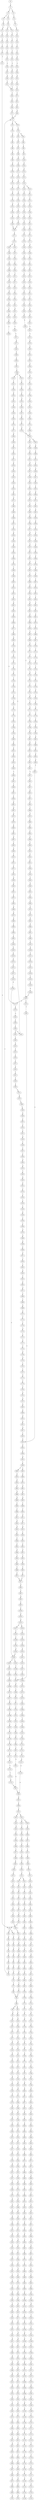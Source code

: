 strict digraph  {
	S0 -> S1 [ label = C ];
	S1 -> S2 [ label = A ];
	S1 -> S3 [ label = C ];
	S2 -> S4 [ label = C ];
	S3 -> S5 [ label = C ];
	S3 -> S6 [ label = G ];
	S4 -> S7 [ label = G ];
	S5 -> S8 [ label = T ];
	S6 -> S9 [ label = A ];
	S7 -> S10 [ label = C ];
	S8 -> S11 [ label = G ];
	S9 -> S12 [ label = A ];
	S9 -> S13 [ label = G ];
	S10 -> S14 [ label = T ];
	S11 -> S15 [ label = T ];
	S12 -> S16 [ label = T ];
	S13 -> S17 [ label = T ];
	S14 -> S18 [ label = C ];
	S15 -> S19 [ label = C ];
	S16 -> S20 [ label = C ];
	S17 -> S21 [ label = C ];
	S18 -> S22 [ label = C ];
	S19 -> S23 [ label = C ];
	S20 -> S24 [ label = C ];
	S21 -> S25 [ label = C ];
	S22 -> S26 [ label = T ];
	S23 -> S27 [ label = T ];
	S24 -> S28 [ label = T ];
	S25 -> S29 [ label = T ];
	S26 -> S30 [ label = A ];
	S27 -> S31 [ label = T ];
	S28 -> S32 [ label = C ];
	S29 -> S33 [ label = C ];
	S30 -> S34 [ label = G ];
	S31 -> S35 [ label = G ];
	S32 -> S36 [ label = G ];
	S33 -> S37 [ label = G ];
	S34 -> S38 [ label = A ];
	S35 -> S39 [ label = A ];
	S35 -> S40 [ label = T ];
	S36 -> S41 [ label = A ];
	S37 -> S42 [ label = A ];
	S38 -> S43 [ label = A ];
	S39 -> S44 [ label = A ];
	S40 -> S45 [ label = A ];
	S41 -> S46 [ label = A ];
	S42 -> S47 [ label = A ];
	S43 -> S48 [ label = C ];
	S44 -> S49 [ label = C ];
	S45 -> S50 [ label = G ];
	S46 -> S51 [ label = C ];
	S47 -> S52 [ label = C ];
	S48 -> S53 [ label = T ];
	S49 -> S54 [ label = T ];
	S50 -> S55 [ label = G ];
	S51 -> S56 [ label = T ];
	S52 -> S56 [ label = T ];
	S53 -> S57 [ label = T ];
	S54 -> S58 [ label = T ];
	S55 -> S59 [ label = A ];
	S56 -> S60 [ label = T ];
	S57 -> S61 [ label = C ];
	S58 -> S62 [ label = C ];
	S59 -> S63 [ label = G ];
	S60 -> S64 [ label = C ];
	S61 -> S65 [ label = A ];
	S62 -> S66 [ label = A ];
	S63 -> S67 [ label = A ];
	S64 -> S68 [ label = A ];
	S65 -> S69 [ label = A ];
	S66 -> S70 [ label = A ];
	S67 -> S71 [ label = G ];
	S68 -> S72 [ label = A ];
	S69 -> S73 [ label = C ];
	S70 -> S73 [ label = C ];
	S71 -> S74 [ label = G ];
	S72 -> S73 [ label = C ];
	S73 -> S75 [ label = C ];
	S73 -> S76 [ label = T ];
	S74 -> S77 [ label = T ];
	S75 -> S78 [ label = G ];
	S76 -> S79 [ label = G ];
	S77 -> S80 [ label = C ];
	S78 -> S81 [ label = G ];
	S79 -> S82 [ label = G ];
	S79 -> S83 [ label = C ];
	S80 -> S84 [ label = C ];
	S81 -> S85 [ label = C ];
	S82 -> S86 [ label = C ];
	S83 -> S87 [ label = C ];
	S84 -> S88 [ label = C ];
	S85 -> S89 [ label = C ];
	S86 -> S90 [ label = C ];
	S87 -> S91 [ label = C ];
	S88 -> S92 [ label = A ];
	S88 -> S93 [ label = G ];
	S89 -> S94 [ label = C ];
	S90 -> S95 [ label = C ];
	S91 -> S96 [ label = T ];
	S92 -> S97 [ label = G ];
	S93 -> S98 [ label = G ];
	S94 -> S99 [ label = A ];
	S95 -> S100 [ label = A ];
	S96 -> S101 [ label = A ];
	S97 -> S102 [ label = A ];
	S98 -> S103 [ label = A ];
	S99 -> S104 [ label = G ];
	S100 -> S105 [ label = G ];
	S101 -> S106 [ label = G ];
	S102 -> S107 [ label = G ];
	S103 -> S108 [ label = G ];
	S104 -> S109 [ label = T ];
	S105 -> S110 [ label = G ];
	S106 -> S111 [ label = G ];
	S107 -> S112 [ label = C ];
	S108 -> S113 [ label = G ];
	S109 -> S114 [ label = T ];
	S110 -> S115 [ label = T ];
	S111 -> S116 [ label = T ];
	S112 -> S117 [ label = C ];
	S113 -> S118 [ label = C ];
	S114 -> S119 [ label = G ];
	S115 -> S120 [ label = G ];
	S116 -> S121 [ label = G ];
	S117 -> S122 [ label = A ];
	S118 -> S123 [ label = G ];
	S119 -> S124 [ label = T ];
	S120 -> S125 [ label = C ];
	S120 -> S126 [ label = G ];
	S121 -> S127 [ label = T ];
	S122 -> S128 [ label = C ];
	S123 -> S129 [ label = T ];
	S124 -> S130 [ label = G ];
	S125 -> S131 [ label = G ];
	S126 -> S132 [ label = G ];
	S127 -> S133 [ label = G ];
	S128 -> S134 [ label = G ];
	S129 -> S135 [ label = G ];
	S130 -> S136 [ label = C ];
	S131 -> S137 [ label = C ];
	S132 -> S138 [ label = C ];
	S133 -> S139 [ label = C ];
	S134 -> S140 [ label = G ];
	S135 -> S141 [ label = G ];
	S136 -> S142 [ label = G ];
	S137 -> S143 [ label = G ];
	S138 -> S144 [ label = T ];
	S139 -> S145 [ label = G ];
	S140 -> S146 [ label = T ];
	S141 -> S147 [ label = T ];
	S142 -> S148 [ label = T ];
	S143 -> S149 [ label = T ];
	S144 -> S150 [ label = T ];
	S145 -> S151 [ label = T ];
	S146 -> S152 [ label = T ];
	S147 -> S153 [ label = A ];
	S148 -> S154 [ label = C ];
	S149 -> S155 [ label = C ];
	S150 -> S156 [ label = C ];
	S151 -> S157 [ label = C ];
	S152 -> S158 [ label = A ];
	S153 -> S159 [ label = T ];
	S154 -> S160 [ label = G ];
	S155 -> S161 [ label = G ];
	S156 -> S162 [ label = G ];
	S157 -> S163 [ label = G ];
	S158 -> S164 [ label = C ];
	S159 -> S165 [ label = G ];
	S160 -> S166 [ label = A ];
	S161 -> S167 [ label = T ];
	S162 -> S168 [ label = A ];
	S163 -> S166 [ label = A ];
	S164 -> S169 [ label = T ];
	S165 -> S170 [ label = A ];
	S166 -> S171 [ label = A ];
	S167 -> S172 [ label = G ];
	S168 -> S173 [ label = A ];
	S169 -> S174 [ label = G ];
	S170 -> S175 [ label = G ];
	S171 -> S176 [ label = C ];
	S172 -> S177 [ label = C ];
	S173 -> S178 [ label = C ];
	S174 -> S179 [ label = C ];
	S175 -> S180 [ label = C ];
	S176 -> S181 [ label = C ];
	S176 -> S182 [ label = A ];
	S177 -> S183 [ label = A ];
	S178 -> S184 [ label = A ];
	S179 -> S185 [ label = A ];
	S180 -> S186 [ label = G ];
	S181 -> S187 [ label = T ];
	S182 -> S188 [ label = C ];
	S183 -> S189 [ label = T ];
	S184 -> S190 [ label = C ];
	S185 -> S191 [ label = G ];
	S186 -> S192 [ label = G ];
	S187 -> S193 [ label = T ];
	S188 -> S194 [ label = C ];
	S189 -> S195 [ label = C ];
	S190 -> S196 [ label = G ];
	S191 -> S197 [ label = A ];
	S192 -> S198 [ label = T ];
	S193 -> S199 [ label = C ];
	S194 -> S200 [ label = C ];
	S195 -> S201 [ label = C ];
	S196 -> S202 [ label = C ];
	S197 -> S203 [ label = C ];
	S198 -> S204 [ label = C ];
	S199 -> S205 [ label = G ];
	S200 -> S206 [ label = G ];
	S201 -> S207 [ label = G ];
	S202 -> S208 [ label = G ];
	S203 -> S209 [ label = G ];
	S204 -> S210 [ label = G ];
	S205 -> S211 [ label = T ];
	S206 -> S212 [ label = T ];
	S207 -> S213 [ label = C ];
	S208 -> S214 [ label = C ];
	S209 -> S215 [ label = G ];
	S210 -> S216 [ label = C ];
	S211 -> S217 [ label = A ];
	S212 -> S218 [ label = A ];
	S213 -> S219 [ label = A ];
	S214 -> S220 [ label = A ];
	S215 -> S221 [ label = A ];
	S216 -> S222 [ label = A ];
	S217 -> S223 [ label = C ];
	S218 -> S224 [ label = C ];
	S219 -> S225 [ label = C ];
	S220 -> S226 [ label = C ];
	S221 -> S227 [ label = C ];
	S222 -> S228 [ label = C ];
	S223 -> S229 [ label = T ];
	S224 -> S230 [ label = G ];
	S225 -> S231 [ label = G ];
	S226 -> S232 [ label = G ];
	S227 -> S233 [ label = A ];
	S228 -> S234 [ label = G ];
	S229 -> S235 [ label = T ];
	S230 -> S236 [ label = T ];
	S231 -> S237 [ label = T ];
	S232 -> S238 [ label = T ];
	S233 -> S239 [ label = C ];
	S234 -> S240 [ label = C ];
	S235 -> S241 [ label = C ];
	S236 -> S242 [ label = C ];
	S237 -> S243 [ label = C ];
	S238 -> S244 [ label = C ];
	S239 -> S245 [ label = A ];
	S240 -> S246 [ label = G ];
	S241 -> S247 [ label = A ];
	S242 -> S248 [ label = C ];
	S243 -> S249 [ label = G ];
	S244 -> S250 [ label = C ];
	S245 -> S251 [ label = C ];
	S246 -> S252 [ label = C ];
	S247 -> S253 [ label = A ];
	S248 -> S254 [ label = A ];
	S249 -> S255 [ label = A ];
	S250 -> S256 [ label = A ];
	S251 -> S257 [ label = C ];
	S252 -> S258 [ label = G ];
	S253 -> S259 [ label = G ];
	S254 -> S260 [ label = G ];
	S255 -> S261 [ label = G ];
	S256 -> S262 [ label = G ];
	S257 -> S263 [ label = T ];
	S258 -> S264 [ label = G ];
	S259 -> S265 [ label = C ];
	S260 -> S266 [ label = C ];
	S261 -> S267 [ label = C ];
	S262 -> S268 [ label = C ];
	S263 -> S269 [ label = C ];
	S264 -> S270 [ label = C ];
	S265 -> S271 [ label = G ];
	S266 -> S272 [ label = G ];
	S267 -> S273 [ label = G ];
	S268 -> S274 [ label = T ];
	S268 -> S272 [ label = G ];
	S269 -> S275 [ label = T ];
	S270 -> S276 [ label = T ];
	S271 -> S277 [ label = A ];
	S272 -> S278 [ label = A ];
	S273 -> S279 [ label = A ];
	S274 -> S280 [ label = T ];
	S275 -> S281 [ label = A ];
	S276 -> S282 [ label = G ];
	S277 -> S283 [ label = G ];
	S278 -> S284 [ label = G ];
	S279 -> S285 [ label = G ];
	S280 -> S286 [ label = C ];
	S281 -> S287 [ label = G ];
	S282 -> S288 [ label = G ];
	S283 -> S289 [ label = T ];
	S284 -> S290 [ label = T ];
	S285 -> S291 [ label = T ];
	S286 -> S292 [ label = A ];
	S287 -> S293 [ label = A ];
	S288 -> S294 [ label = A ];
	S289 -> S295 [ label = C ];
	S290 -> S296 [ label = C ];
	S291 -> S297 [ label = C ];
	S292 -> S298 [ label = C ];
	S293 -> S299 [ label = A ];
	S294 -> S300 [ label = A ];
	S295 -> S301 [ label = C ];
	S296 -> S302 [ label = C ];
	S296 -> S303 [ label = T ];
	S297 -> S304 [ label = G ];
	S298 -> S305 [ label = G ];
	S299 -> S306 [ label = C ];
	S300 -> S307 [ label = T ];
	S301 -> S308 [ label = C ];
	S302 -> S308 [ label = C ];
	S303 -> S309 [ label = C ];
	S304 -> S310 [ label = A ];
	S305 -> S311 [ label = C ];
	S306 -> S312 [ label = G ];
	S307 -> S313 [ label = G ];
	S308 -> S314 [ label = T ];
	S308 -> S315 [ label = G ];
	S309 -> S316 [ label = G ];
	S310 -> S317 [ label = A ];
	S311 -> S318 [ label = C ];
	S312 -> S319 [ label = A ];
	S313 -> S320 [ label = G ];
	S314 -> S321 [ label = C ];
	S315 -> S322 [ label = C ];
	S316 -> S323 [ label = T ];
	S317 -> S324 [ label = C ];
	S318 -> S325 [ label = C ];
	S319 -> S326 [ label = G ];
	S320 -> S327 [ label = G ];
	S321 -> S328 [ label = C ];
	S322 -> S329 [ label = C ];
	S323 -> S330 [ label = C ];
	S324 -> S331 [ label = C ];
	S325 -> S332 [ label = T ];
	S326 -> S333 [ label = G ];
	S327 -> S334 [ label = G ];
	S328 -> S335 [ label = G ];
	S329 -> S336 [ label = T ];
	S330 -> S337 [ label = T ];
	S331 -> S338 [ label = T ];
	S332 -> S339 [ label = T ];
	S333 -> S340 [ label = T ];
	S334 -> S341 [ label = T ];
	S335 -> S342 [ label = G ];
	S336 -> S343 [ label = G ];
	S337 -> S344 [ label = G ];
	S338 -> S345 [ label = G ];
	S339 -> S346 [ label = C ];
	S340 -> S347 [ label = G ];
	S341 -> S348 [ label = C ];
	S342 -> S349 [ label = T ];
	S343 -> S350 [ label = T ];
	S344 -> S351 [ label = T ];
	S345 -> S352 [ label = T ];
	S346 -> S353 [ label = A ];
	S347 -> S354 [ label = T ];
	S348 -> S355 [ label = C ];
	S349 -> S356 [ label = C ];
	S350 -> S357 [ label = C ];
	S351 -> S358 [ label = T ];
	S352 -> S359 [ label = C ];
	S353 -> S360 [ label = T ];
	S354 -> S361 [ label = C ];
	S355 -> S362 [ label = G ];
	S356 -> S363 [ label = T ];
	S357 -> S364 [ label = G ];
	S358 -> S365 [ label = C ];
	S359 -> S366 [ label = G ];
	S360 -> S367 [ label = C ];
	S361 -> S368 [ label = C ];
	S362 -> S369 [ label = C ];
	S363 -> S370 [ label = G ];
	S364 -> S371 [ label = C ];
	S365 -> S372 [ label = C ];
	S366 -> S373 [ label = C ];
	S367 -> S374 [ label = C ];
	S368 -> S375 [ label = C ];
	S369 -> S376 [ label = C ];
	S370 -> S377 [ label = G ];
	S371 -> S378 [ label = G ];
	S372 -> S379 [ label = G ];
	S373 -> S380 [ label = G ];
	S374 -> S381 [ label = A ];
	S375 -> S382 [ label = T ];
	S376 -> S383 [ label = G ];
	S377 -> S384 [ label = A ];
	S378 -> S385 [ label = C ];
	S379 -> S386 [ label = T ];
	S380 -> S385 [ label = C ];
	S381 -> S387 [ label = G ];
	S382 -> S388 [ label = G ];
	S383 -> S389 [ label = G ];
	S384 -> S390 [ label = G ];
	S385 -> S391 [ label = G ];
	S385 -> S392 [ label = A ];
	S386 -> S393 [ label = G ];
	S387 -> S394 [ label = A ];
	S388 -> S395 [ label = T ];
	S389 -> S396 [ label = A ];
	S390 -> S397 [ label = G ];
	S391 -> S398 [ label = A ];
	S392 -> S399 [ label = A ];
	S393 -> S400 [ label = G ];
	S394 -> S401 [ label = A ];
	S395 -> S402 [ label = C ];
	S396 -> S403 [ label = A ];
	S397 -> S404 [ label = G ];
	S398 -> S405 [ label = G ];
	S399 -> S406 [ label = C ];
	S400 -> S407 [ label = C ];
	S401 -> S408 [ label = C ];
	S402 -> S409 [ label = C ];
	S403 -> S410 [ label = C ];
	S404 -> S411 [ label = T ];
	S405 -> S412 [ label = C ];
	S406 -> S413 [ label = C ];
	S407 -> S414 [ label = C ];
	S408 -> S415 [ label = C ];
	S409 -> S416 [ label = T ];
	S410 -> S417 [ label = T ];
	S411 -> S418 [ label = G ];
	S412 -> S419 [ label = A ];
	S413 -> S420 [ label = C ];
	S414 -> S421 [ label = C ];
	S415 -> S422 [ label = A ];
	S415 -> S423 [ label = G ];
	S416 -> S424 [ label = A ];
	S417 -> S425 [ label = G ];
	S418 -> S426 [ label = T ];
	S419 -> S427 [ label = G ];
	S420 -> S428 [ label = G ];
	S421 -> S429 [ label = G ];
	S422 -> S430 [ label = G ];
	S422 -> S431 [ label = C ];
	S423 -> S432 [ label = G ];
	S424 -> S433 [ label = C ];
	S425 -> S434 [ label = C ];
	S426 -> S435 [ label = T ];
	S427 -> S436 [ label = T ];
	S428 -> S437 [ label = T ];
	S429 -> S438 [ label = T ];
	S430 -> S439 [ label = A ];
	S431 -> S440 [ label = C ];
	S432 -> S441 [ label = A ];
	S433 -> S442 [ label = T ];
	S434 -> S443 [ label = A ];
	S435 -> S444 [ label = C ];
	S436 -> S445 [ label = G ];
	S437 -> S446 [ label = A ];
	S438 -> S447 [ label = C ];
	S439 -> S448 [ label = C ];
	S440 -> S449 [ label = A ];
	S441 -> S450 [ label = C ];
	S442 -> S451 [ label = A ];
	S443 -> S452 [ label = A ];
	S444 -> S453 [ label = C ];
	S445 -> S454 [ label = C ];
	S446 -> S455 [ label = C ];
	S447 -> S456 [ label = C ];
	S448 -> S457 [ label = T ];
	S449 -> S458 [ label = C ];
	S450 -> S459 [ label = G ];
	S451 -> S460 [ label = C ];
	S452 -> S461 [ label = C ];
	S453 -> S462 [ label = A ];
	S454 -> S463 [ label = A ];
	S455 -> S464 [ label = A ];
	S456 -> S465 [ label = A ];
	S457 -> S466 [ label = C ];
	S458 -> S467 [ label = C ];
	S459 -> S468 [ label = C ];
	S460 -> S469 [ label = C ];
	S461 -> S470 [ label = C ];
	S462 -> S471 [ label = G ];
	S463 -> S472 [ label = A ];
	S464 -> S473 [ label = G ];
	S465 -> S474 [ label = G ];
	S466 -> S475 [ label = C ];
	S467 -> S476 [ label = C ];
	S468 -> S477 [ label = C ];
	S469 -> S478 [ label = A ];
	S470 -> S479 [ label = A ];
	S471 -> S480 [ label = C ];
	S472 -> S481 [ label = C ];
	S473 -> S482 [ label = C ];
	S474 -> S483 [ label = T ];
	S475 -> S484 [ label = C ];
	S476 -> S485 [ label = C ];
	S477 -> S486 [ label = C ];
	S478 -> S487 [ label = G ];
	S479 -> S488 [ label = G ];
	S480 -> S489 [ label = A ];
	S481 -> S490 [ label = A ];
	S482 -> S491 [ label = A ];
	S483 -> S492 [ label = A ];
	S484 -> S493 [ label = A ];
	S485 -> S494 [ label = T ];
	S486 -> S495 [ label = A ];
	S487 -> S496 [ label = G ];
	S488 -> S497 [ label = A ];
	S489 -> S498 [ label = G ];
	S490 -> S499 [ label = G ];
	S491 -> S500 [ label = G ];
	S492 -> S501 [ label = G ];
	S493 -> S502 [ label = T ];
	S494 -> S503 [ label = T ];
	S495 -> S504 [ label = T ];
	S496 -> S505 [ label = A ];
	S497 -> S506 [ label = A ];
	S498 -> S507 [ label = A ];
	S499 -> S508 [ label = C ];
	S500 -> S509 [ label = G ];
	S501 -> S510 [ label = C ];
	S502 -> S511 [ label = C ];
	S503 -> S512 [ label = C ];
	S504 -> S513 [ label = C ];
	S505 -> S514 [ label = G ];
	S506 -> S515 [ label = C ];
	S507 -> S516 [ label = T ];
	S508 -> S517 [ label = T ];
	S509 -> S518 [ label = T ];
	S510 -> S519 [ label = T ];
	S511 -> S520 [ label = T ];
	S512 -> S521 [ label = C ];
	S512 -> S522 [ label = G ];
	S513 -> S523 [ label = G ];
	S514 -> S524 [ label = A ];
	S515 -> S525 [ label = A ];
	S516 -> S526 [ label = A ];
	S517 -> S527 [ label = A ];
	S518 -> S528 [ label = G ];
	S519 -> S529 [ label = C ];
	S520 -> S530 [ label = G ];
	S521 -> S531 [ label = T ];
	S522 -> S532 [ label = A ];
	S523 -> S533 [ label = T ];
	S524 -> S534 [ label = G ];
	S525 -> S535 [ label = G ];
	S526 -> S536 [ label = A ];
	S527 -> S537 [ label = C ];
	S528 -> S538 [ label = C ];
	S529 -> S539 [ label = C ];
	S530 -> S540 [ label = C ];
	S531 -> S541 [ label = G ];
	S532 -> S542 [ label = T ];
	S533 -> S543 [ label = C ];
	S534 -> S544 [ label = T ];
	S535 -> S545 [ label = C ];
	S536 -> S546 [ label = A ];
	S537 -> S547 [ label = G ];
	S538 -> S548 [ label = A ];
	S539 -> S549 [ label = A ];
	S540 -> S550 [ label = C ];
	S541 -> S551 [ label = T ];
	S542 -> S552 [ label = C ];
	S543 -> S553 [ label = C ];
	S544 -> S554 [ label = C ];
	S545 -> S555 [ label = C ];
	S546 -> S556 [ label = A ];
	S547 -> S557 [ label = A ];
	S548 -> S558 [ label = C ];
	S549 -> S559 [ label = C ];
	S550 -> S560 [ label = A ];
	S551 -> S561 [ label = C ];
	S552 -> S562 [ label = G ];
	S553 -> S563 [ label = T ];
	S554 -> S564 [ label = A ];
	S555 -> S565 [ label = G ];
	S556 -> S566 [ label = A ];
	S557 -> S567 [ label = G ];
	S558 -> S568 [ label = G ];
	S559 -> S569 [ label = C ];
	S560 -> S570 [ label = G ];
	S561 -> S571 [ label = C ];
	S562 -> S572 [ label = T ];
	S563 -> S573 [ label = C ];
	S564 -> S574 [ label = G ];
	S565 -> S575 [ label = T ];
	S566 -> S576 [ label = C ];
	S567 -> S577 [ label = A ];
	S568 -> S578 [ label = C ];
	S569 -> S579 [ label = G ];
	S570 -> S580 [ label = T ];
	S571 -> S581 [ label = T ];
	S572 -> S582 [ label = T ];
	S573 -> S583 [ label = T ];
	S574 -> S584 [ label = G ];
	S575 -> S585 [ label = C ];
	S576 -> S586 [ label = T ];
	S577 -> S587 [ label = A ];
	S578 -> S588 [ label = G ];
	S579 -> S589 [ label = G ];
	S580 -> S590 [ label = C ];
	S581 -> S591 [ label = T ];
	S582 -> S592 [ label = T ];
	S583 -> S593 [ label = T ];
	S584 -> S594 [ label = A ];
	S585 -> S595 [ label = C ];
	S586 -> S596 [ label = T ];
	S587 -> S597 [ label = C ];
	S588 -> S598 [ label = G ];
	S589 -> S599 [ label = A ];
	S590 -> S600 [ label = G ];
	S591 -> S35 [ label = G ];
	S592 -> S601 [ label = G ];
	S593 -> S602 [ label = C ];
	S594 -> S603 [ label = C ];
	S595 -> S604 [ label = T ];
	S596 -> S605 [ label = T ];
	S597 -> S606 [ label = T ];
	S598 -> S607 [ label = T ];
	S599 -> S608 [ label = C ];
	S600 -> S609 [ label = T ];
	S601 -> S610 [ label = T ];
	S602 -> S611 [ label = T ];
	S603 -> S612 [ label = C ];
	S604 -> S613 [ label = C ];
	S605 -> S614 [ label = G ];
	S606 -> S615 [ label = G ];
	S607 -> S616 [ label = G ];
	S608 -> S617 [ label = G ];
	S609 -> S618 [ label = A ];
	S610 -> S619 [ label = A ];
	S611 -> S620 [ label = C ];
	S612 -> S621 [ label = A ];
	S613 -> S622 [ label = T ];
	S614 -> S623 [ label = C ];
	S615 -> S624 [ label = G ];
	S616 -> S625 [ label = C ];
	S617 -> S626 [ label = T ];
	S618 -> S627 [ label = A ];
	S619 -> S628 [ label = G ];
	S620 -> S629 [ label = G ];
	S621 -> S630 [ label = G ];
	S622 -> S631 [ label = G ];
	S623 -> S632 [ label = C ];
	S624 -> S633 [ label = C ];
	S625 -> S634 [ label = C ];
	S626 -> S635 [ label = C ];
	S627 -> S636 [ label = G ];
	S628 -> S637 [ label = G ];
	S629 -> S638 [ label = G ];
	S630 -> S639 [ label = T ];
	S631 -> S640 [ label = T ];
	S632 -> S641 [ label = G ];
	S633 -> S642 [ label = G ];
	S634 -> S643 [ label = G ];
	S635 -> S644 [ label = G ];
	S636 -> S645 [ label = A ];
	S637 -> S646 [ label = A ];
	S638 -> S647 [ label = A ];
	S639 -> S648 [ label = C ];
	S640 -> S649 [ label = C ];
	S641 -> S650 [ label = T ];
	S642 -> S651 [ label = C ];
	S643 -> S652 [ label = C ];
	S644 -> S653 [ label = T ];
	S645 -> S654 [ label = C ];
	S646 -> S655 [ label = A ];
	S647 -> S656 [ label = G ];
	S648 -> S657 [ label = T ];
	S649 -> S658 [ label = G ];
	S650 -> S659 [ label = A ];
	S651 -> S660 [ label = A ];
	S652 -> S661 [ label = A ];
	S653 -> S662 [ label = G ];
	S654 -> S663 [ label = G ];
	S655 -> S664 [ label = A ];
	S656 -> S665 [ label = A ];
	S657 -> S666 [ label = C ];
	S658 -> S667 [ label = T ];
	S659 -> S668 [ label = G ];
	S660 -> S669 [ label = G ];
	S661 -> S670 [ label = A ];
	S662 -> S671 [ label = A ];
	S663 -> S672 [ label = G ];
	S664 -> S673 [ label = G ];
	S665 -> S674 [ label = G ];
	S666 -> S675 [ label = T ];
	S667 -> S676 [ label = G ];
	S668 -> S677 [ label = C ];
	S669 -> S678 [ label = C ];
	S670 -> S679 [ label = C ];
	S671 -> S680 [ label = C ];
	S672 -> S681 [ label = C ];
	S673 -> S682 [ label = G ];
	S674 -> S683 [ label = G ];
	S675 -> S684 [ label = G ];
	S676 -> S685 [ label = G ];
	S677 -> S686 [ label = C ];
	S678 -> S687 [ label = G ];
	S679 -> S688 [ label = C ];
	S680 -> S689 [ label = C ];
	S681 -> S690 [ label = T ];
	S682 -> S691 [ label = T ];
	S683 -> S692 [ label = T ];
	S684 -> S693 [ label = T ];
	S685 -> S694 [ label = T ];
	S686 -> S695 [ label = G ];
	S687 -> S696 [ label = G ];
	S688 -> S697 [ label = A ];
	S689 -> S698 [ label = G ];
	S690 -> S699 [ label = C ];
	S691 -> S700 [ label = C ];
	S692 -> S701 [ label = C ];
	S693 -> S702 [ label = A ];
	S694 -> S703 [ label = A ];
	S695 -> S704 [ label = G ];
	S696 -> S705 [ label = G ];
	S697 -> S706 [ label = G ];
	S698 -> S707 [ label = G ];
	S699 -> S708 [ label = T ];
	S700 -> S709 [ label = C ];
	S701 -> S84 [ label = C ];
	S704 -> S710 [ label = T ];
	S705 -> S711 [ label = T ];
	S706 -> S712 [ label = T ];
	S707 -> S713 [ label = T ];
	S708 -> S714 [ label = C ];
	S709 -> S715 [ label = C ];
	S710 -> S716 [ label = G ];
	S711 -> S717 [ label = G ];
	S712 -> S718 [ label = C ];
	S713 -> S719 [ label = C ];
	S714 -> S720 [ label = G ];
	S715 -> S721 [ label = G ];
	S716 -> S722 [ label = A ];
	S717 -> S723 [ label = C ];
	S718 -> S724 [ label = G ];
	S719 -> S725 [ label = G ];
	S720 -> S726 [ label = A ];
	S721 -> S727 [ label = A ];
	S722 -> S728 [ label = C ];
	S723 -> S729 [ label = C ];
	S724 -> S730 [ label = C ];
	S725 -> S731 [ label = C ];
	S726 -> S732 [ label = A ];
	S727 -> S733 [ label = A ];
	S728 -> S734 [ label = G ];
	S729 -> S735 [ label = G ];
	S730 -> S736 [ label = G ];
	S731 -> S737 [ label = G ];
	S732 -> S738 [ label = G ];
	S733 -> S739 [ label = G ];
	S734 -> S740 [ label = T ];
	S735 -> S741 [ label = C ];
	S736 -> S742 [ label = C ];
	S737 -> S743 [ label = T ];
	S738 -> S744 [ label = T ];
	S739 -> S745 [ label = T ];
	S740 -> S746 [ label = G ];
	S741 -> S747 [ label = C ];
	S742 -> S748 [ label = A ];
	S743 -> S749 [ label = A ];
	S744 -> S750 [ label = C ];
	S745 -> S751 [ label = C ];
	S746 -> S752 [ label = G ];
	S747 -> S753 [ label = G ];
	S748 -> S754 [ label = G ];
	S749 -> S755 [ label = G ];
	S750 -> S756 [ label = G ];
	S751 -> S757 [ label = G ];
	S752 -> S758 [ label = G ];
	S753 -> S759 [ label = G ];
	S754 -> S760 [ label = C ];
	S755 -> S761 [ label = C ];
	S756 -> S762 [ label = C ];
	S757 -> S763 [ label = A ];
	S758 -> S764 [ label = T ];
	S759 -> S765 [ label = T ];
	S760 -> S766 [ label = C ];
	S761 -> S767 [ label = C ];
	S762 -> S768 [ label = G ];
	S763 -> S769 [ label = G ];
	S764 -> S770 [ label = A ];
	S765 -> S771 [ label = G ];
	S766 -> S772 [ label = G ];
	S767 -> S773 [ label = G ];
	S768 -> S774 [ label = G ];
	S769 -> S775 [ label = G ];
	S770 -> S776 [ label = C ];
	S771 -> S777 [ label = G ];
	S772 -> S778 [ label = G ];
	S773 -> S779 [ label = C ];
	S774 -> S780 [ label = C ];
	S775 -> S781 [ label = T ];
	S776 -> S782 [ label = T ];
	S777 -> S783 [ label = T ];
	S778 -> S784 [ label = T ];
	S779 -> S785 [ label = T ];
	S780 -> S786 [ label = T ];
	S781 -> S787 [ label = A ];
	S782 -> S788 [ label = A ];
	S783 -> S789 [ label = G ];
	S784 -> S790 [ label = G ];
	S785 -> S791 [ label = G ];
	S786 -> S792 [ label = A ];
	S787 -> S793 [ label = T ];
	S788 -> S794 [ label = T ];
	S789 -> S795 [ label = G ];
	S790 -> S796 [ label = G ];
	S791 -> S797 [ label = G ];
	S792 -> S798 [ label = T ];
	S793 -> S799 [ label = A ];
	S794 -> S800 [ label = T ];
	S795 -> S801 [ label = A ];
	S796 -> S802 [ label = A ];
	S797 -> S803 [ label = A ];
	S798 -> S804 [ label = A ];
	S799 -> S805 [ label = A ];
	S800 -> S806 [ label = G ];
	S801 -> S807 [ label = A ];
	S802 -> S808 [ label = A ];
	S803 -> S809 [ label = A ];
	S804 -> S810 [ label = G ];
	S805 -> S811 [ label = G ];
	S806 -> S812 [ label = G ];
	S807 -> S813 [ label = C ];
	S808 -> S814 [ label = G ];
	S809 -> S815 [ label = G ];
	S810 -> S816 [ label = T ];
	S811 -> S817 [ label = T ];
	S812 -> S818 [ label = A ];
	S813 -> S819 [ label = C ];
	S814 -> S820 [ label = A ];
	S815 -> S821 [ label = A ];
	S816 -> S822 [ label = A ];
	S817 -> S823 [ label = C ];
	S818 -> S824 [ label = A ];
	S819 -> S825 [ label = T ];
	S820 -> S826 [ label = A ];
	S821 -> S827 [ label = A ];
	S822 -> S828 [ label = G ];
	S823 -> S829 [ label = G ];
	S824 -> S830 [ label = C ];
	S825 -> S831 [ label = C ];
	S826 -> S832 [ label = C ];
	S827 -> S833 [ label = C ];
	S828 -> S834 [ label = C ];
	S829 -> S835 [ label = T ];
	S830 -> S836 [ label = G ];
	S831 -> S837 [ label = G ];
	S832 -> S838 [ label = G ];
	S833 -> S838 [ label = G ];
	S834 -> S839 [ label = C ];
	S835 -> S840 [ label = G ];
	S836 -> S841 [ label = G ];
	S837 -> S842 [ label = G ];
	S838 -> S843 [ label = G ];
	S839 -> S844 [ label = G ];
	S840 -> S845 [ label = G ];
	S841 -> S846 [ label = T ];
	S842 -> S847 [ label = C ];
	S843 -> S848 [ label = C ];
	S844 -> S849 [ label = A ];
	S845 -> S850 [ label = T ];
	S846 -> S851 [ label = A ];
	S847 -> S852 [ label = A ];
	S848 -> S853 [ label = A ];
	S849 -> S854 [ label = A ];
	S850 -> S855 [ label = A ];
	S851 -> S856 [ label = C ];
	S852 -> S857 [ label = C ];
	S853 -> S858 [ label = C ];
	S854 -> S859 [ label = A ];
	S855 -> S860 [ label = C ];
	S856 -> S861 [ label = G ];
	S857 -> S862 [ label = G ];
	S858 -> S863 [ label = C ];
	S858 -> S864 [ label = T ];
	S859 -> S865 [ label = C ];
	S860 -> S866 [ label = C ];
	S861 -> S867 [ label = A ];
	S862 -> S868 [ label = C ];
	S863 -> S869 [ label = G ];
	S864 -> S870 [ label = G ];
	S865 -> S871 [ label = C ];
	S866 -> S872 [ label = G ];
	S867 -> S873 [ label = A ];
	S868 -> S874 [ label = G ];
	S869 -> S875 [ label = G ];
	S870 -> S876 [ label = G ];
	S871 -> S877 [ label = C ];
	S872 -> S878 [ label = G ];
	S873 -> S879 [ label = G ];
	S874 -> S880 [ label = C ];
	S875 -> S881 [ label = G ];
	S876 -> S882 [ label = G ];
	S877 -> S883 [ label = C ];
	S878 -> S884 [ label = T ];
	S879 -> S885 [ label = A ];
	S880 -> S886 [ label = G ];
	S881 -> S887 [ label = A ];
	S882 -> S888 [ label = A ];
	S883 -> S889 [ label = G ];
	S884 -> S890 [ label = G ];
	S885 -> S891 [ label = A ];
	S886 -> S892 [ label = C ];
	S887 -> S893 [ label = A ];
	S888 -> S894 [ label = A ];
	S889 -> S895 [ label = A ];
	S890 -> S896 [ label = G ];
	S891 -> S897 [ label = G ];
	S892 -> S898 [ label = G ];
	S893 -> S899 [ label = T ];
	S894 -> S900 [ label = C ];
	S895 -> S901 [ label = C ];
	S896 -> S902 [ label = T ];
	S897 -> S903 [ label = T ];
	S898 -> S904 [ label = T ];
	S899 -> S905 [ label = T ];
	S900 -> S906 [ label = T ];
	S901 -> S907 [ label = T ];
	S902 -> S908 [ label = T ];
	S903 -> S909 [ label = G ];
	S904 -> S910 [ label = C ];
	S905 -> S911 [ label = G ];
	S906 -> S912 [ label = G ];
	S907 -> S913 [ label = A ];
	S908 -> S914 [ label = A ];
	S909 -> S915 [ label = T ];
	S910 -> S916 [ label = G ];
	S911 -> S917 [ label = A ];
	S912 -> S918 [ label = G ];
	S913 -> S919 [ label = G ];
	S914 -> S920 [ label = G ];
	S915 -> S921 [ label = C ];
	S916 -> S922 [ label = A ];
	S917 -> S923 [ label = A ];
	S918 -> S924 [ label = A ];
	S919 -> S925 [ label = A ];
	S920 -> S926 [ label = A ];
	S921 -> S927 [ label = C ];
	S922 -> S928 [ label = C ];
	S923 -> S929 [ label = C ];
	S924 -> S930 [ label = C ];
	S925 -> S931 [ label = A ];
	S926 -> S932 [ label = A ];
	S927 -> S933 [ label = T ];
	S928 -> S934 [ label = G ];
	S929 -> S935 [ label = C ];
	S930 -> S936 [ label = C ];
	S931 -> S937 [ label = T ];
	S932 -> S938 [ label = G ];
	S933 -> S939 [ label = G ];
	S934 -> S940 [ label = C ];
	S935 -> S941 [ label = C ];
	S936 -> S942 [ label = C ];
	S937 -> S943 [ label = C ];
	S938 -> S944 [ label = G ];
	S939 -> S945 [ label = G ];
	S940 -> S946 [ label = G ];
	S941 -> S947 [ label = G ];
	S942 -> S948 [ label = G ];
	S943 -> S949 [ label = G ];
	S944 -> S950 [ label = G ];
	S945 -> S951 [ label = C ];
	S946 -> S952 [ label = C ];
	S947 -> S953 [ label = T ];
	S948 -> S954 [ label = T ];
	S949 -> S955 [ label = G ];
	S950 -> S956 [ label = G ];
	S951 -> S957 [ label = C ];
	S952 -> S958 [ label = C ];
	S953 -> S959 [ label = C ];
	S954 -> S960 [ label = C ];
	S955 -> S961 [ label = G ];
	S956 -> S962 [ label = G ];
	S957 -> S963 [ label = T ];
	S958 -> S964 [ label = T ];
	S959 -> S965 [ label = T ];
	S960 -> S966 [ label = T ];
	S961 -> S967 [ label = T ];
	S962 -> S968 [ label = T ];
	S963 -> S969 [ label = G ];
	S964 -> S970 [ label = C ];
	S965 -> S971 [ label = C ];
	S966 -> S972 [ label = C ];
	S967 -> S973 [ label = A ];
	S968 -> S974 [ label = C ];
	S969 -> S975 [ label = G ];
	S970 -> S976 [ label = G ];
	S971 -> S977 [ label = G ];
	S972 -> S977 [ label = G ];
	S973 -> S978 [ label = T ];
	S974 -> S979 [ label = C ];
	S975 -> S980 [ label = G ];
	S976 -> S981 [ label = G ];
	S977 -> S982 [ label = G ];
	S978 -> S983 [ label = C ];
	S979 -> S984 [ label = G ];
	S980 -> S985 [ label = T ];
	S981 -> S986 [ label = G ];
	S982 -> S987 [ label = C ];
	S983 -> S988 [ label = C ];
	S984 -> S989 [ label = T ];
	S985 -> S990 [ label = C ];
	S986 -> S991 [ label = C ];
	S987 -> S992 [ label = A ];
	S988 -> S993 [ label = C ];
	S989 -> S994 [ label = C ];
	S990 -> S995 [ label = C ];
	S991 -> S996 [ label = T ];
	S992 -> S997 [ label = C ];
	S993 -> S998 [ label = G ];
	S994 -> S999 [ label = G ];
	S995 -> S1000 [ label = C ];
	S996 -> S1001 [ label = C ];
	S997 -> S1002 [ label = C ];
	S998 -> S1003 [ label = A ];
	S999 -> S1004 [ label = G ];
	S1000 -> S1005 [ label = G ];
	S1001 -> S1006 [ label = A ];
	S1002 -> S1007 [ label = G ];
	S1003 -> S1008 [ label = A ];
	S1004 -> S1009 [ label = A ];
	S1005 -> S1010 [ label = A ];
	S1006 -> S1011 [ label = C ];
	S1007 -> S1012 [ label = A ];
	S1008 -> S1013 [ label = A ];
	S1009 -> S1014 [ label = A ];
	S1010 -> S1015 [ label = G ];
	S1011 -> S1016 [ label = G ];
	S1012 -> S1017 [ label = G ];
	S1012 -> S1018 [ label = A ];
	S1013 -> S1019 [ label = G ];
	S1014 -> S1020 [ label = C ];
	S1015 -> S1021 [ label = T ];
	S1016 -> S1022 [ label = T ];
	S1017 -> S1023 [ label = T ];
	S1018 -> S1024 [ label = T ];
	S1019 -> S1025 [ label = T ];
	S1020 -> S1026 [ label = T ];
	S1021 -> S1027 [ label = C ];
	S1022 -> S1028 [ label = C ];
	S1023 -> S1029 [ label = C ];
	S1024 -> S1030 [ label = G ];
	S1025 -> S1031 [ label = G ];
	S1026 -> S1032 [ label = A ];
	S1027 -> S1033 [ label = C ];
	S1028 -> S1034 [ label = C ];
	S1029 -> S1035 [ label = C ];
	S1030 -> S1036 [ label = T ];
	S1031 -> S1037 [ label = T ];
	S1032 -> S1038 [ label = C ];
	S1033 -> S1039 [ label = A ];
	S1034 -> S1040 [ label = A ];
	S1035 -> S1041 [ label = A ];
	S1036 -> S1042 [ label = A ];
	S1037 -> S1043 [ label = C ];
	S1038 -> S1044 [ label = A ];
	S1039 -> S1045 [ label = G ];
	S1040 -> S1046 [ label = G ];
	S1041 -> S1045 [ label = G ];
	S1042 -> S1047 [ label = G ];
	S1043 -> S1048 [ label = G ];
	S1044 -> S1049 [ label = A ];
	S1045 -> S1050 [ label = T ];
	S1045 -> S1051 [ label = C ];
	S1046 -> S268 [ label = C ];
	S1047 -> S1052 [ label = T ];
	S1048 -> S1053 [ label = T ];
	S1049 -> S1054 [ label = C ];
	S1050 -> S1055 [ label = A ];
	S1051 -> S1056 [ label = T ];
	S1052 -> S1057 [ label = T ];
	S1053 -> S1058 [ label = C ];
	S1054 -> S1059 [ label = G ];
	S1055 -> S1060 [ label = G ];
	S1056 -> S1061 [ label = T ];
	S1057 -> S1062 [ label = T ];
	S1058 -> S1063 [ label = G ];
	S1059 -> S1064 [ label = A ];
	S1060 -> S1065 [ label = G ];
	S1061 -> S286 [ label = C ];
	S1062 -> S1066 [ label = C ];
	S1063 -> S1067 [ label = G ];
	S1064 -> S1068 [ label = A ];
	S1065 -> S1069 [ label = G ];
	S1066 -> S1070 [ label = A ];
	S1067 -> S1071 [ label = A ];
	S1068 -> S1072 [ label = A ];
	S1069 -> S1073 [ label = T ];
	S1070 -> S1074 [ label = C ];
	S1071 -> S1075 [ label = A ];
	S1072 -> S1076 [ label = A ];
	S1073 -> S1077 [ label = C ];
	S1074 -> S1078 [ label = T ];
	S1075 -> S1079 [ label = C ];
	S1076 -> S1080 [ label = C ];
	S1077 -> S1081 [ label = A ];
	S1078 -> S1082 [ label = C ];
	S1079 -> S1083 [ label = A ];
	S1080 -> S1084 [ label = A ];
	S1081 -> S1085 [ label = C ];
	S1082 -> S1086 [ label = C ];
	S1083 -> S1087 [ label = G ];
	S1084 -> S1088 [ label = G ];
	S1085 -> S1089 [ label = T ];
	S1086 -> S1090 [ label = T ];
	S1087 -> S1091 [ label = G ];
	S1088 -> S1092 [ label = A ];
	S1089 -> S1093 [ label = C ];
	S1090 -> S1094 [ label = T ];
	S1091 -> S1095 [ label = A ];
	S1092 -> S1096 [ label = A ];
	S1093 -> S1097 [ label = G ];
	S1094 -> S1098 [ label = T ];
	S1095 -> S1099 [ label = A ];
	S1096 -> S1100 [ label = G ];
	S1097 -> S1101 [ label = C ];
	S1098 -> S1102 [ label = C ];
	S1099 -> S1103 [ label = T ];
	S1100 -> S1104 [ label = G ];
	S1101 -> S1105 [ label = T ];
	S1102 -> S1106 [ label = A ];
	S1103 -> S1107 [ label = A ];
	S1104 -> S1108 [ label = G ];
	S1105 -> S1109 [ label = T ];
	S1106 -> S1110 [ label = T ];
	S1107 -> S1111 [ label = G ];
	S1108 -> S1112 [ label = G ];
	S1109 -> S1113 [ label = C ];
	S1110 -> S1114 [ label = C ];
	S1111 -> S1115 [ label = T ];
	S1112 -> S1116 [ label = T ];
	S1113 -> S1117 [ label = A ];
	S1114 -> S1118 [ label = C ];
	S1115 -> S1119 [ label = C ];
	S1116 -> S1120 [ label = C ];
	S1117 -> S1121 [ label = T ];
	S1118 -> S1122 [ label = A ];
	S1119 -> S1123 [ label = T ];
	S1120 -> S1124 [ label = T ];
	S1121 -> S1125 [ label = C ];
	S1122 -> S1126 [ label = G ];
	S1123 -> S1127 [ label = C ];
	S1124 -> S1128 [ label = C ];
	S1125 -> S1129 [ label = C ];
	S1126 -> S394 [ label = A ];
	S1127 -> S1130 [ label = T ];
	S1128 -> S1131 [ label = T ];
	S1129 -> S1132 [ label = A ];
	S1130 -> S1133 [ label = C ];
	S1131 -> S1134 [ label = C ];
	S1132 -> S387 [ label = G ];
	S1133 -> S1135 [ label = T ];
	S1134 -> S1136 [ label = G ];
	S1135 -> S1137 [ label = G ];
	S1136 -> S1138 [ label = T ];
	S1137 -> S1139 [ label = A ];
	S1138 -> S1140 [ label = G ];
	S1139 -> S1141 [ label = G ];
	S1140 -> S1142 [ label = G ];
	S1141 -> S1143 [ label = T ];
	S1142 -> S1144 [ label = T ];
	S1143 -> S1145 [ label = A ];
	S1144 -> S1146 [ label = A ];
}
